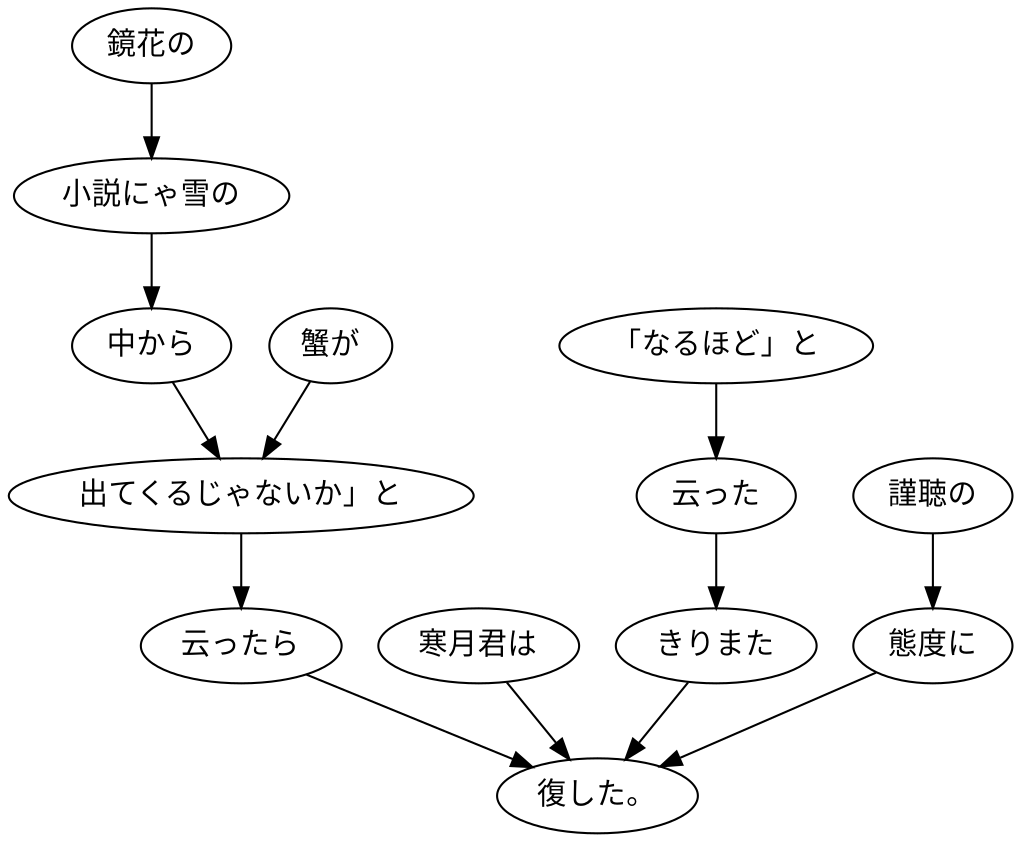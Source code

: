 digraph graph3605 {
	node0 [label="鏡花の"];
	node1 [label="小説にゃ雪の"];
	node2 [label="中から"];
	node3 [label="蟹が"];
	node4 [label="出てくるじゃないか」と"];
	node5 [label="云ったら"];
	node6 [label="寒月君は"];
	node7 [label="「なるほど」と"];
	node8 [label="云った"];
	node9 [label="きりまた"];
	node10 [label="謹聴の"];
	node11 [label="態度に"];
	node12 [label="復した。"];
	node0 -> node1;
	node1 -> node2;
	node2 -> node4;
	node3 -> node4;
	node4 -> node5;
	node5 -> node12;
	node6 -> node12;
	node7 -> node8;
	node8 -> node9;
	node9 -> node12;
	node10 -> node11;
	node11 -> node12;
}
